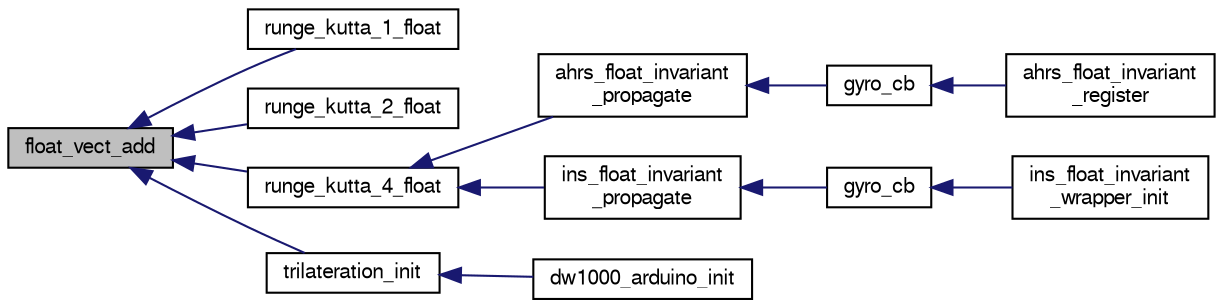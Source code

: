 digraph "float_vect_add"
{
  edge [fontname="FreeSans",fontsize="10",labelfontname="FreeSans",labelfontsize="10"];
  node [fontname="FreeSans",fontsize="10",shape=record];
  rankdir="LR";
  Node1 [label="float_vect_add",height=0.2,width=0.4,color="black", fillcolor="grey75", style="filled", fontcolor="black"];
  Node1 -> Node2 [dir="back",color="midnightblue",fontsize="10",style="solid",fontname="FreeSans"];
  Node2 [label="runge_kutta_1_float",height=0.2,width=0.4,color="black", fillcolor="white", style="filled",URL="$pprz__rk__float_8h.html#adf59a02242f08eba730c793cd28fd826",tooltip="First-Order Runge-Kutta. "];
  Node1 -> Node3 [dir="back",color="midnightblue",fontsize="10",style="solid",fontname="FreeSans"];
  Node3 [label="runge_kutta_2_float",height=0.2,width=0.4,color="black", fillcolor="white", style="filled",URL="$pprz__rk__float_8h.html#a9c77effa76d4e4713cbc671a128afe61",tooltip="Second-Order Runge-Kutta. "];
  Node1 -> Node4 [dir="back",color="midnightblue",fontsize="10",style="solid",fontname="FreeSans"];
  Node4 [label="runge_kutta_4_float",height=0.2,width=0.4,color="black", fillcolor="white", style="filled",URL="$pprz__rk__float_8h.html#aec82ad92b63bfd3f0b29d2c2b9e926a5",tooltip="Fourth-Order Runge-Kutta. "];
  Node4 -> Node5 [dir="back",color="midnightblue",fontsize="10",style="solid",fontname="FreeSans"];
  Node5 [label="ahrs_float_invariant\l_propagate",height=0.2,width=0.4,color="black", fillcolor="white", style="filled",URL="$ahrs__float__invariant_8h.html#ace7071aaa0f0096495824e48e2e240ff"];
  Node5 -> Node6 [dir="back",color="midnightblue",fontsize="10",style="solid",fontname="FreeSans"];
  Node6 [label="gyro_cb",height=0.2,width=0.4,color="black", fillcolor="white", style="filled",URL="$ahrs__float__invariant__wrapper_8c.html#a47e1ea35fdb43af72537c6c9f38b889d",tooltip="Call ahrs_float_invariant_propagate on new gyro measurements. "];
  Node6 -> Node7 [dir="back",color="midnightblue",fontsize="10",style="solid",fontname="FreeSans"];
  Node7 [label="ahrs_float_invariant\l_register",height=0.2,width=0.4,color="black", fillcolor="white", style="filled",URL="$ahrs__float__invariant__wrapper_8h.html#af929b6f9cb8695819d29bdacca1f24f0"];
  Node4 -> Node8 [dir="back",color="midnightblue",fontsize="10",style="solid",fontname="FreeSans"];
  Node8 [label="ins_float_invariant\l_propagate",height=0.2,width=0.4,color="black", fillcolor="white", style="filled",URL="$ins__float__invariant_8h.html#a3295f5f304de90dd15c0465967c3b89f"];
  Node8 -> Node9 [dir="back",color="midnightblue",fontsize="10",style="solid",fontname="FreeSans"];
  Node9 [label="gyro_cb",height=0.2,width=0.4,color="black", fillcolor="white", style="filled",URL="$ins__float__invariant__wrapper_8c.html#a47e1ea35fdb43af72537c6c9f38b889d",tooltip="Call ins_float_invariant_propagate on new gyro measurements. "];
  Node9 -> Node10 [dir="back",color="midnightblue",fontsize="10",style="solid",fontname="FreeSans"];
  Node10 [label="ins_float_invariant\l_wrapper_init",height=0.2,width=0.4,color="black", fillcolor="white", style="filled",URL="$ins__float__invariant__wrapper_8h.html#abd4f3b0fcceec4de92a1ad9a7653c6f3"];
  Node1 -> Node11 [dir="back",color="midnightblue",fontsize="10",style="solid",fontname="FreeSans"];
  Node11 [label="trilateration_init",height=0.2,width=0.4,color="black", fillcolor="white", style="filled",URL="$trilateration_8h.html#a75efebbc2c0e7a954e0dde46bf4978d5",tooltip="Init internal trilateration structures. "];
  Node11 -> Node12 [dir="back",color="midnightblue",fontsize="10",style="solid",fontname="FreeSans"];
  Node12 [label="dw1000_arduino_init",height=0.2,width=0.4,color="black", fillcolor="white", style="filled",URL="$dw1000__arduino_8h.html#a1d567be05d71df280c5ed392dc999b1f"];
}
